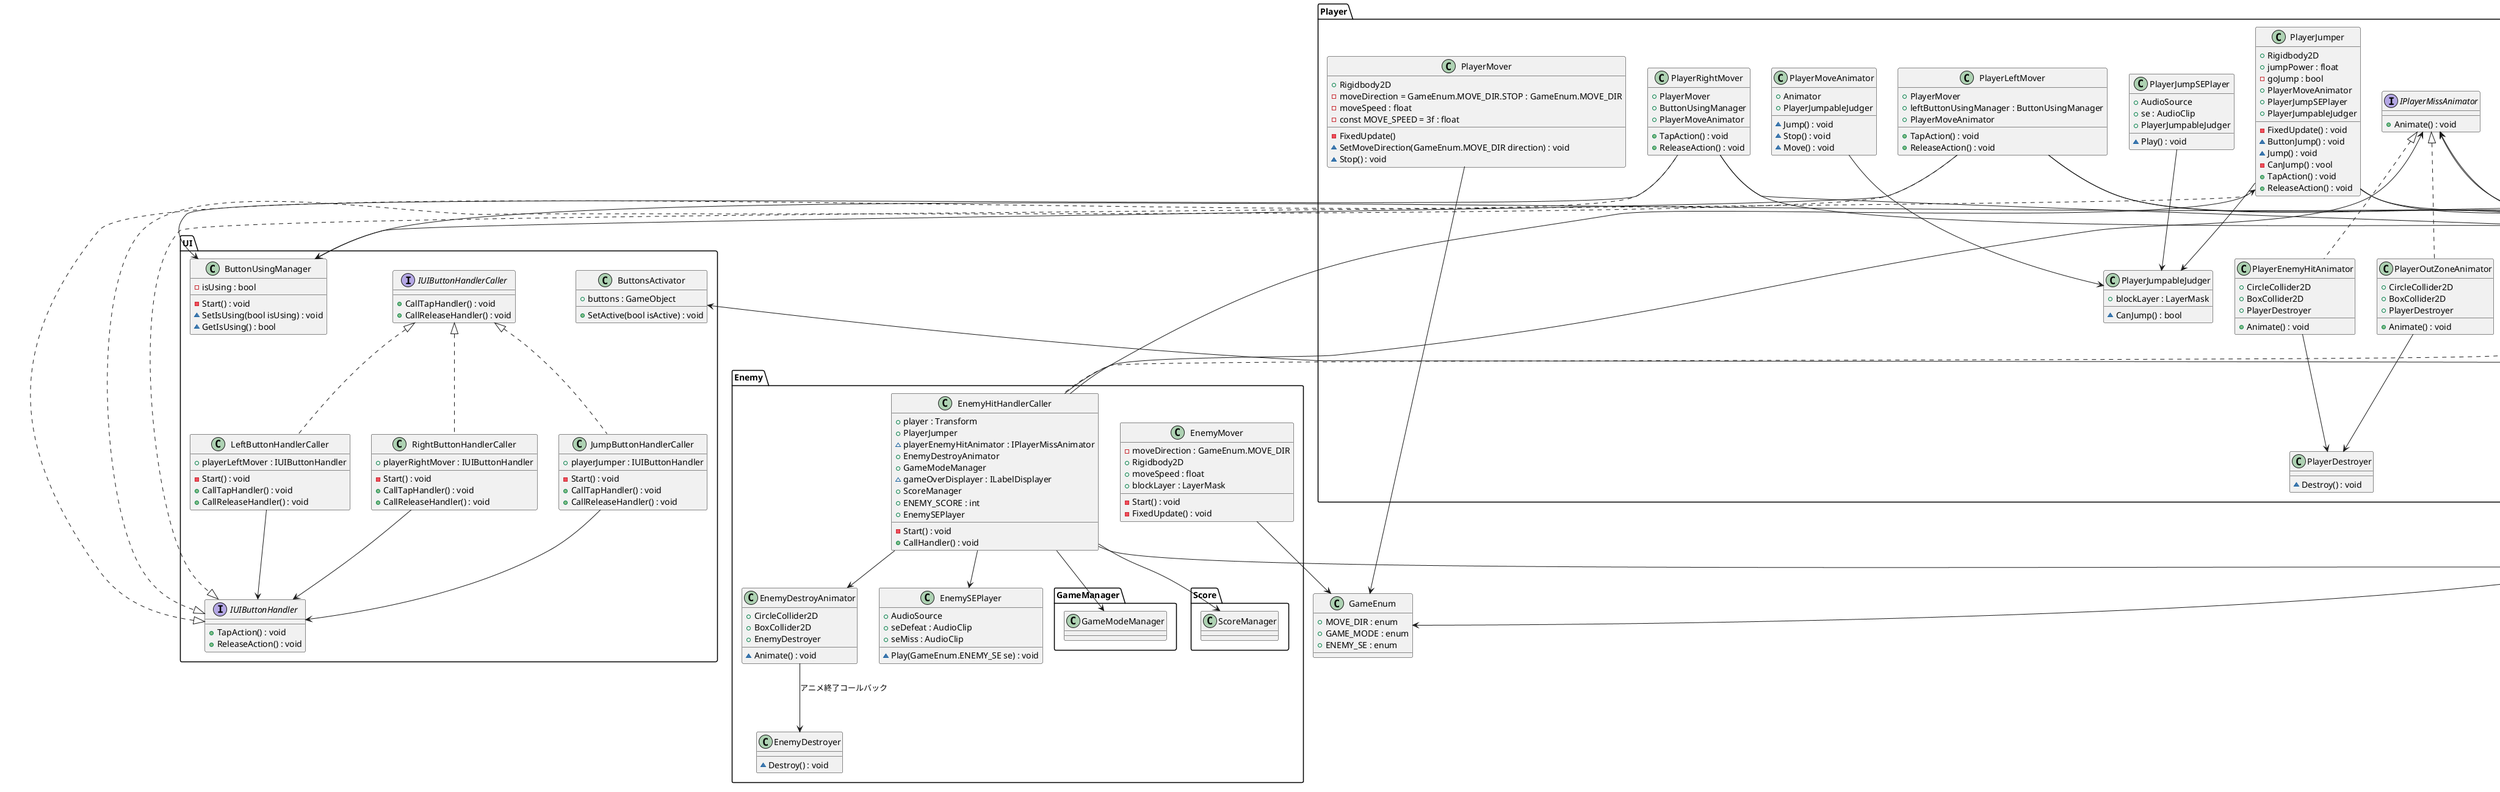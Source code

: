 @startuml 181021class
interface ILabelDisplayer{
    + Show() : void
}

class GameEnum{
    + MOVE_DIR : enum
    + GAME_MODE : enum
    + ENEMY_SE : enum
}

namespace UI{
    interface IUIButtonHandlerCaller{
        + CallTapHandler() : void
        + CallReleaseHandler() : void
    }

    interface IUIButtonHandler{
        + TapAction() : void
        + ReleaseAction() : void
    }

    class ButtonsActivator{
        + buttons : GameObject
        + SetActive(bool isActive) : void
    }

    class ButtonUsingManager{
        - isUsing : bool
        - Start() : void
        ~ SetIsUsing(bool isUsing) : void
        ~ GetIsUsing() : bool
    }
        
    class LeftButtonHandlerCaller{
        + playerLeftMover : IUIButtonHandler
        - Start() : void
        + CallTapHandler() : void
        + CallReleaseHandler() : void
    }
    LeftButtonHandlerCaller .u.|> IUIButtonHandlerCaller
    LeftButtonHandlerCaller -d-> IUIButtonHandler

    class RightButtonHandlerCaller{
        + playerRightMover : IUIButtonHandler
        - Start() : void
        + CallTapHandler() : void
        + CallReleaseHandler() : void
    }
    RightButtonHandlerCaller .u.|> IUIButtonHandlerCaller
    RightButtonHandlerCaller --> IUIButtonHandler

    class JumpButtonHandlerCaller{
        + playerJumper : IUIButtonHandler
        - Start() : void
        + CallTapHandler() : void
        + CallReleaseHandler() : void
    }
    JumpButtonHandlerCaller .u.|> IUIButtonHandlerCaller
    JumpButtonHandlerCaller -d-> IUIButtonHandler
}

namespace KeyboardInput{
    class KeyboardHandlerCaller{
        + PlayerMover
        + PlayerJumper
        + leftButtonUsingManager : ButtonUsingManager
        + rightButtonUsingManager : ButtonUsingManager
        + jumpButtonUsingManager : ButtonUsingManager
        + GameModeManager
        + PlayerMoveAnimator
        + PlayerJumpSEPlayer
        - Update() : void
    }
    KeyboardHandlerCaller --> Player.PlayerMover
    KeyboardHandlerCaller --> Player.PlayerJumper
    KeyboardHandlerCaller --> UI.ButtonUsingManager
    KeyboardHandlerCaller --> GameManager.GameModeManager
    KeyboardHandlerCaller --> Player.PlayerMoveAnimator
    KeyboardHandlerCaller --> Player.PlayerJumpSEPlayer
}

namespace Player{
    interface IPlayerHitHandlerCaller{
        + CallHandler() : void
    }

    interface IPlayerMissAnimator{
        + Animate() : void
    }

    class PlayerDestroyer{
        ~ Destroy() : void
    }

    class PlayerHitSensor{
        + GameModeManager
        - OnTriggerEnter2D(Collider2D collision) : void
    }
    PlayerHitSensor -d-> IPlayerHitHandlerCaller

    class PlayerJumper{
        + Rigidbody2D
        + jumpPower : float
        - goJump : bool
        + PlayerMoveAnimator
        + PlayerJumpSEPlayer
        + PlayerJumpableJudger        
        - FixedUpdate() : void
        ~ ButtonJump() : void
        ~ Jump() : void
        - CanJump() : vool
        + TapAction() : void
        + ReleaseAction() : void
    }
    PlayerJumper ..|> UI.IUIButtonHandler
    PlayerJumper --> PlayerMoveAnimator
    PlayerJumper --> PlayerJumpSEPlayer
    PlayerJumper --> PlayerJumpableJudger

    class PlayerJumpableJudger{
        + blockLayer : LayerMask
        ~ CanJump() : bool
    }

    class PlayerLeftMover{
        + PlayerMover
        + leftButtonUsingManager : ButtonUsingManager
        + PlayerMoveAnimator
        + TapAction() : void
        + ReleaseAction() : void
    }
    PlayerLeftMover ..|> UI.IUIButtonHandler
    PlayerLeftMover --> PlayerMover
    PlayerLeftMover --> UI.ButtonUsingManager
    PlayerLeftMover --> PlayerMoveAnimator

    class PlayerRightMover{
        + PlayerMover
        + ButtonUsingManager
        + PlayerMoveAnimator
        + TapAction() : void
        + ReleaseAction() : void
    }
    PlayerRightMover .u.|> UI.IUIButtonHandler
    PlayerRightMover --> PlayerMover
    PlayerRightMover --> UI.ButtonUsingManager
    PlayerRightMover --> PlayerMoveAnimator

    class PlayerMoveAnimator{
        + Animator
        + PlayerJumpableJudger
        ~ Jump() : void
        ~ Stop() : void
        ~ Move() : void
    }
    PlayerMoveAnimator --> PlayerJumpableJudger

    class PlayerMover{
        + Rigidbody2D
        - moveDirection = GameEnum.MOVE_DIR.STOP : GameEnum.MOVE_DIR
        - moveSpeed : float
        - const MOVE_SPEED = 3f : float
        - FixedUpdate()
        ~ SetMoveDirection(GameEnum.MOVE_DIR direction) : void
        ~ Stop() : void
    }
    PlayerMover -d-> .GameEnum

    class PlayerEnemyHitAnimator{
        + CircleCollider2D
        + BoxCollider2D
        + PlayerDestroyer
        + Animate() : void
    }
    PlayerEnemyHitAnimator .u.|> IPlayerMissAnimator
    PlayerEnemyHitAnimator --> PlayerDestroyer

    class PlayerOutZoneAnimator{
        + CircleCollider2D
        + BoxCollider2D
        + PlayerDestroyer
        + Animate() : void
    }
    PlayerOutZoneAnimator .u.|> IPlayerMissAnimator
    PlayerOutZoneAnimator --> PlayerDestroyer

    class PlayerJumpSEPlayer{
        + AudioSource
        + se : AudioClip
        + PlayerJumpableJudger
        ~ Play() : void
    }
    PlayerJumpSEPlayer --> PlayerJumpableJudger
}

namespace Enemy{
    class EnemyDestroyAnimator{
        + CircleCollider2D
        + BoxCollider2D
        + EnemyDestroyer
        ~ Animate() : void
    }
    EnemyDestroyAnimator --> EnemyDestroyer : アニメ終了コールバック

    class EnemyDestroyer{
        ~ Destroy() : void
    }
    
    class EnemyHitHandlerCaller{
        + player : Transform
        + PlayerJumper
        ~ playerEnemyHitAnimator : IPlayerMissAnimator
        + EnemyDestroyAnimator
        + GameModeManager
        ~ gameOverDisplayer : ILabelDisplayer
        + ScoreManager
        + ENEMY_SCORE : int
        + EnemySEPlayer
        - Start() : void
        + CallHandler() : void
    }
    EnemyHitHandlerCaller .u.|> Player.IPlayerHitHandlerCaller
    EnemyHitHandlerCaller -u-> Player.PlayerJumper
    EnemyHitHandlerCaller -u-> Player.IPlayerMissAnimator
    EnemyHitHandlerCaller --> EnemyDestroyAnimator
    EnemyHitHandlerCaller -d-> GameManager.GameModeManager
    EnemyHitHandlerCaller -d-> .ILabelDisplayer
    EnemyHitHandlerCaller --> Score.ScoreManager
    EnemyHitHandlerCaller --> EnemySEPlayer

    class EnemyMover{
        - moveDirection : GameEnum.MOVE_DIR
        + Rigidbody2D
        + moveSpeed : float
        + blockLayer : LayerMask
        - Start() : void
        - FixedUpdate() : void        
    }
    EnemyMover -d-> .GameEnum

    class EnemySEPlayer{
        + AudioSource
        + seDefeat : AudioClip
        + seMiss : AudioClip
        ~ Play(GameEnum.ENEMY_SE se) : void
    }
}

namespace Needle{
    class NeedleHitHandlerCaller{
        ~ gameOverDisplayer : ILabelDisplayer
        ~ playerEnemyHitAnimator : IPlayerMissAnimator
        + GameModeManager 
        + NeedleSEPlayer
        - Start() : void
        + CallHandler() : void
    }
    NeedleHitHandlerCaller .u.|> Player.IPlayerHitHandlerCaller
    NeedleHitHandlerCaller -d-> .ILabelDisplayer
    NeedleHitHandlerCaller -d-> Player.IPlayerMissAnimator
    NeedleHitHandlerCaller -d-> GameManager.GameModeManager
    NeedleHitHandlerCaller --> NeedleSEPlayer

    class NeedleSEPlayer{
        + AudioSource
        + se : AudioClip
        + Play() : void
    }
}

namespace OutZone{
    class OutZoneHitHandlerCaller{
        ~ gameOverDisplayer : ILabelDisplayer
        ~ playerOutZoneAnimator : IPlayerMissAnimator
        + GameModeManager
        + OutZoneSEPlayer        
        - Start() : void
        + CallHandler() : void
    }
    OutZoneHitHandlerCaller .u.|> Player.IPlayerHitHandlerCaller
    OutZoneHitHandlerCaller -d-> .ILabelDisplayer
    OutZoneHitHandlerCaller -u-> Player.IPlayerMissAnimator
    OutZoneHitHandlerCaller -d-> GameManager.GameModeManager
    OutZoneHitHandlerCaller --> OutZoneSEPlayer

    class OutZoneSEPlayer{
        + AudioSource
        + se : AudioClip
        + Play() : void
    }
}

namespace Orb{
    class OrbDestroyAnimator{
        + CircleCollider2D
        + OrbDestroyer
        + SpriteRenderer
        ~ Animate() : void
    }
    OrbDestroyAnimator --> OrbDestroyer : アニメ終了コールバック

    class OrbDestroyer{
        ~ Destroy() : void
    }

    class OrbHitHandlerCaller{
        + OrbDestroyAnimator
        + OrbManager
        + ScoreManager
        + OrbSEPlayer
        - gotFlag = false : bool
        + CallHandler() : void
    }
    OrbHitHandlerCaller .u.|> Player.IPlayerHitHandlerCaller
    OrbHitHandlerCaller -d-> OrbDestroyAnimator
    OrbHitHandlerCaller -d-> OrbManager
    OrbHitHandlerCaller -d-> Score.ScoreManager
    OrbHitHandlerCaller --> OrbSEPlayer

    class OrbManager{
        + ORB_POINT : int
        ~ GetOrbPoint() : int
    }

    class OrbSEPlayer{
        + AudioSource
        + se : AudioClip
        ~ Play() : void
    }
}

namespace Goal{    
    class GoalHitHandlerCaller{
        ~ gameClearDisplayer : ILabelDisplayer
        + ButtonsActivator
        + GameModeManager
        + GoalSEPlayer
        - Start() : void
        + CallHandler() : void
    }
    GoalHitHandlerCaller .u.|> Player.IPlayerHitHandlerCaller
    GoalHitHandlerCaller -u-> UI.ButtonsActivator
    GoalHitHandlerCaller -d-> GameManager.GameModeManager
    GoalHitHandlerCaller -d-> .ILabelDisplayer
    GoalHitHandlerCaller --> GoalSEPlayer

    class GoalSEPlayer{
        + AudioSource
        + se : AudioClip
        ~ Play() : void
    }
}

namespace GameLabel{    
    class GameClearDisplayer{
        + gameClear : GameObject
        + Show() : void        
    }
    GameClearDisplayer .u.|> .ILabelDisplayer

    
    class GameOverDisplayer{
        + gameOver : GameObject
        + Show() : void
    }
    GameOverDisplayer .u.|> .ILabelDisplayer
}

namespace GameManager{
    class GameModeManager{
        - gameMode : GameEnum.GAME_MODE
        - Start() : void
        ~ GetGameMode() : GameEnum.GAME_MODE
        ~ SetGameMode(GameEnum.GAME_MODE gameMode) : void
    }
    GameModeManager -d-> .GameEnum
}

namespace Score{
    class ScoreDisplayer{
        + ScoreManager
        - displayScore = 0 : int
        + textComponent : Text
        - Update() : void
        - RefreshScore() : void
    }
    ScoreDisplayer --> ScoreManager : 監視

    class ScoreManager{
        + MAX_SCORE = 999999 : int
        - score = 0 : int
        - Awake() : void
        ~ AddScore(int point) : void
        ~ GetScore() : int
    }

}

@enduml